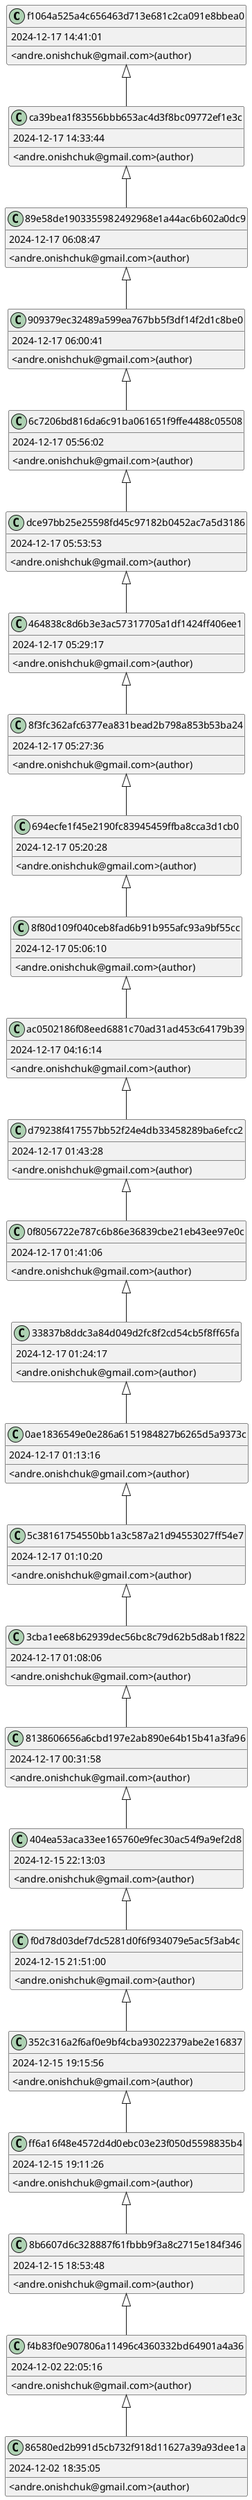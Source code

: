 @startuml
f1064a525a4c656463d713e681c2ca091e8bbea0 : 2024-12-17 14:41:01
f1064a525a4c656463d713e681c2ca091e8bbea0 : <andre.onishchuk@gmail.com>(author)
ca39bea1f83556bbb653ac4d3f8bc09772ef1e3c : 2024-12-17 14:33:44
ca39bea1f83556bbb653ac4d3f8bc09772ef1e3c : <andre.onishchuk@gmail.com>(author)
89e58de1903355982492968e1a44ac6b602a0dc9 : 2024-12-17 06:08:47
89e58de1903355982492968e1a44ac6b602a0dc9 : <andre.onishchuk@gmail.com>(author)
909379ec32489a599ea767bb5f3df14f2d1c8be0 : 2024-12-17 06:00:41
909379ec32489a599ea767bb5f3df14f2d1c8be0 : <andre.onishchuk@gmail.com>(author)
6c7206bd816da6c91ba061651f9ffe4488c05508 : 2024-12-17 05:56:02
6c7206bd816da6c91ba061651f9ffe4488c05508 : <andre.onishchuk@gmail.com>(author)
dce97bb25e25598fd45c97182b0452ac7a5d3186 : 2024-12-17 05:53:53
dce97bb25e25598fd45c97182b0452ac7a5d3186 : <andre.onishchuk@gmail.com>(author)
464838c8d6b3e3ac57317705a1df1424ff406ee1 : 2024-12-17 05:29:17
464838c8d6b3e3ac57317705a1df1424ff406ee1 : <andre.onishchuk@gmail.com>(author)
8f3fc362afc6377ea831bead2b798a853b53ba24 : 2024-12-17 05:27:36
8f3fc362afc6377ea831bead2b798a853b53ba24 : <andre.onishchuk@gmail.com>(author)
694ecfe1f45e2190fc83945459ffba8cca3d1cb0 : 2024-12-17 05:20:28
694ecfe1f45e2190fc83945459ffba8cca3d1cb0 : <andre.onishchuk@gmail.com>(author)
8f80d109f040ceb8fad6b91b955afc93a9bf55cc : 2024-12-17 05:06:10
8f80d109f040ceb8fad6b91b955afc93a9bf55cc : <andre.onishchuk@gmail.com>(author)
ac0502186f08eed6881c70ad31ad453c64179b39 : 2024-12-17 04:16:14
ac0502186f08eed6881c70ad31ad453c64179b39 : <andre.onishchuk@gmail.com>(author)
d79238f417557bb52f24e4db33458289ba6efcc2 : 2024-12-17 01:43:28
d79238f417557bb52f24e4db33458289ba6efcc2 : <andre.onishchuk@gmail.com>(author)
0f8056722e787c6b86e36839cbe21eb43ee97e0c : 2024-12-17 01:41:06
0f8056722e787c6b86e36839cbe21eb43ee97e0c : <andre.onishchuk@gmail.com>(author)
33837b8ddc3a84d049d2fc8f2cd54cb5f8ff65fa : 2024-12-17 01:24:17
33837b8ddc3a84d049d2fc8f2cd54cb5f8ff65fa : <andre.onishchuk@gmail.com>(author)
0ae1836549e0e286a6151984827b6265d5a9373c : 2024-12-17 01:13:16
0ae1836549e0e286a6151984827b6265d5a9373c : <andre.onishchuk@gmail.com>(author)
5c38161754550bb1a3c587a21d94553027ff54e7 : 2024-12-17 01:10:20
5c38161754550bb1a3c587a21d94553027ff54e7 : <andre.onishchuk@gmail.com>(author)
3cba1ee68b62939dec56bc8c79d62b5d8ab1f822 : 2024-12-17 01:08:06
3cba1ee68b62939dec56bc8c79d62b5d8ab1f822 : <andre.onishchuk@gmail.com>(author)
8138606656a6cbd197e2ab890e64b15b41a3fa96 : 2024-12-17 00:31:58
8138606656a6cbd197e2ab890e64b15b41a3fa96 : <andre.onishchuk@gmail.com>(author)
404ea53aca33ee165760e9fec30ac54f9a9ef2d8 : 2024-12-15 22:13:03
404ea53aca33ee165760e9fec30ac54f9a9ef2d8 : <andre.onishchuk@gmail.com>(author)
f0d78d03def7dc5281d0f6f934079e5ac5f3ab4c : 2024-12-15 21:51:00
f0d78d03def7dc5281d0f6f934079e5ac5f3ab4c : <andre.onishchuk@gmail.com>(author)
352c316a2f6af0e9bf4cba93022379abe2e16837 : 2024-12-15 19:15:56
352c316a2f6af0e9bf4cba93022379abe2e16837 : <andre.onishchuk@gmail.com>(author)
ff6a16f48e4572d4d0ebc03e23f050d5598835b4 : 2024-12-15 19:11:26
ff6a16f48e4572d4d0ebc03e23f050d5598835b4 : <andre.onishchuk@gmail.com>(author)
8b6607d6c328887f61fbbb9f3a8c2715e184f346 : 2024-12-15 18:53:48
8b6607d6c328887f61fbbb9f3a8c2715e184f346 : <andre.onishchuk@gmail.com>(author)
f4b83f0e907806a11496c4360332bd64901a4a36 : 2024-12-02 22:05:16
f4b83f0e907806a11496c4360332bd64901a4a36 : <andre.onishchuk@gmail.com>(author)
86580ed2b991d5cb732f918d11627a39a93dee1a : 2024-12-02 18:35:05
86580ed2b991d5cb732f918d11627a39a93dee1a : <andre.onishchuk@gmail.com>(author)
f1064a525a4c656463d713e681c2ca091e8bbea0 <|-- ca39bea1f83556bbb653ac4d3f8bc09772ef1e3c
ca39bea1f83556bbb653ac4d3f8bc09772ef1e3c <|-- 89e58de1903355982492968e1a44ac6b602a0dc9
89e58de1903355982492968e1a44ac6b602a0dc9 <|-- 909379ec32489a599ea767bb5f3df14f2d1c8be0
909379ec32489a599ea767bb5f3df14f2d1c8be0 <|-- 6c7206bd816da6c91ba061651f9ffe4488c05508
6c7206bd816da6c91ba061651f9ffe4488c05508 <|-- dce97bb25e25598fd45c97182b0452ac7a5d3186
dce97bb25e25598fd45c97182b0452ac7a5d3186 <|-- 464838c8d6b3e3ac57317705a1df1424ff406ee1
464838c8d6b3e3ac57317705a1df1424ff406ee1 <|-- 8f3fc362afc6377ea831bead2b798a853b53ba24
8f3fc362afc6377ea831bead2b798a853b53ba24 <|-- 694ecfe1f45e2190fc83945459ffba8cca3d1cb0
694ecfe1f45e2190fc83945459ffba8cca3d1cb0 <|-- 8f80d109f040ceb8fad6b91b955afc93a9bf55cc
8f80d109f040ceb8fad6b91b955afc93a9bf55cc <|-- ac0502186f08eed6881c70ad31ad453c64179b39
ac0502186f08eed6881c70ad31ad453c64179b39 <|-- d79238f417557bb52f24e4db33458289ba6efcc2
d79238f417557bb52f24e4db33458289ba6efcc2 <|-- 0f8056722e787c6b86e36839cbe21eb43ee97e0c
0f8056722e787c6b86e36839cbe21eb43ee97e0c <|-- 33837b8ddc3a84d049d2fc8f2cd54cb5f8ff65fa
33837b8ddc3a84d049d2fc8f2cd54cb5f8ff65fa <|-- 0ae1836549e0e286a6151984827b6265d5a9373c
0ae1836549e0e286a6151984827b6265d5a9373c <|-- 5c38161754550bb1a3c587a21d94553027ff54e7
5c38161754550bb1a3c587a21d94553027ff54e7 <|-- 3cba1ee68b62939dec56bc8c79d62b5d8ab1f822
3cba1ee68b62939dec56bc8c79d62b5d8ab1f822 <|-- 8138606656a6cbd197e2ab890e64b15b41a3fa96
8138606656a6cbd197e2ab890e64b15b41a3fa96 <|-- 404ea53aca33ee165760e9fec30ac54f9a9ef2d8
404ea53aca33ee165760e9fec30ac54f9a9ef2d8 <|-- f0d78d03def7dc5281d0f6f934079e5ac5f3ab4c
f0d78d03def7dc5281d0f6f934079e5ac5f3ab4c <|-- 352c316a2f6af0e9bf4cba93022379abe2e16837
352c316a2f6af0e9bf4cba93022379abe2e16837 <|-- ff6a16f48e4572d4d0ebc03e23f050d5598835b4
ff6a16f48e4572d4d0ebc03e23f050d5598835b4 <|-- 8b6607d6c328887f61fbbb9f3a8c2715e184f346
8b6607d6c328887f61fbbb9f3a8c2715e184f346 <|-- f4b83f0e907806a11496c4360332bd64901a4a36
f4b83f0e907806a11496c4360332bd64901a4a36 <|-- 86580ed2b991d5cb732f918d11627a39a93dee1a
@enduml